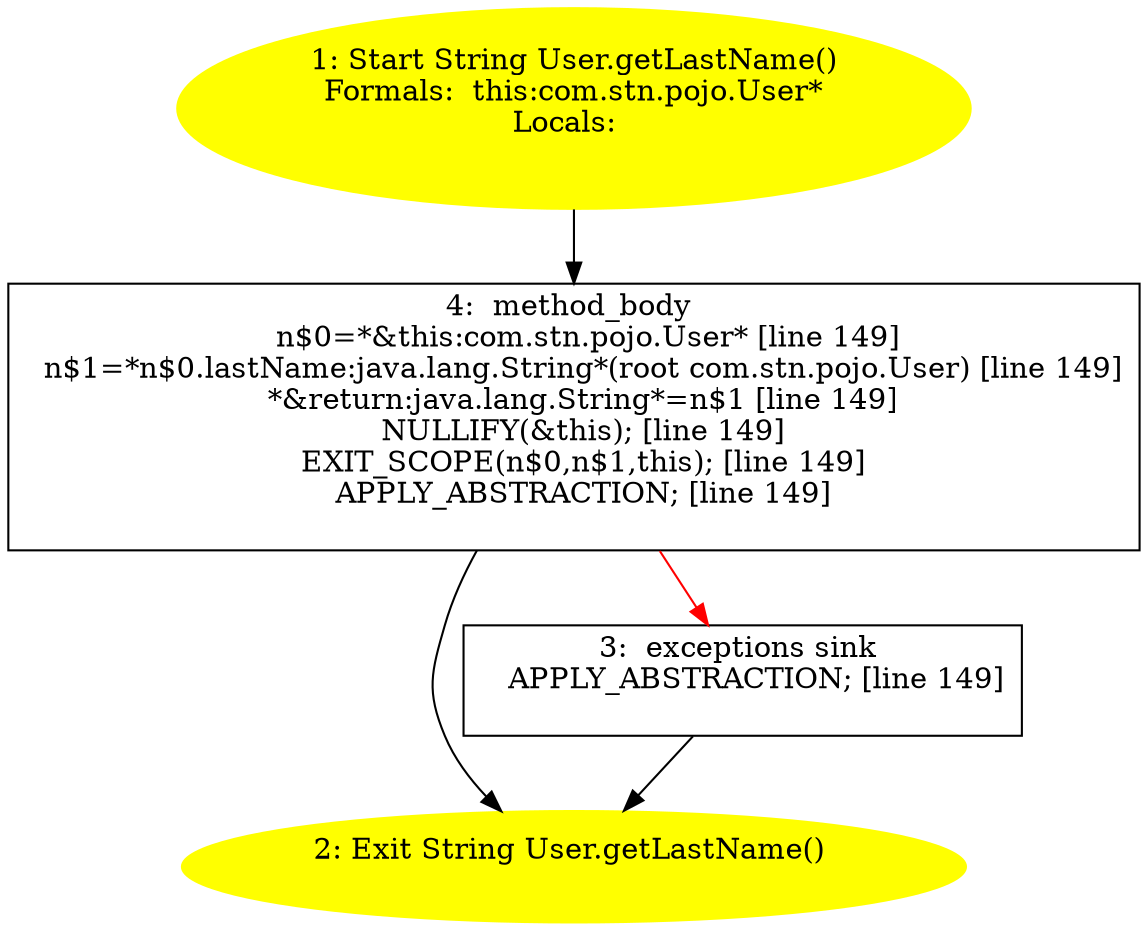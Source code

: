 /* @generated */
digraph cfg {
"com.stn.pojo.User.getLastName():java.lang.String.c25643f89eaea4c3cd0ddf37942d0bce_1" [label="1: Start String User.getLastName()\nFormals:  this:com.stn.pojo.User*\nLocals:  \n  " color=yellow style=filled]
	

	 "com.stn.pojo.User.getLastName():java.lang.String.c25643f89eaea4c3cd0ddf37942d0bce_1" -> "com.stn.pojo.User.getLastName():java.lang.String.c25643f89eaea4c3cd0ddf37942d0bce_4" ;
"com.stn.pojo.User.getLastName():java.lang.String.c25643f89eaea4c3cd0ddf37942d0bce_2" [label="2: Exit String User.getLastName() \n  " color=yellow style=filled]
	

"com.stn.pojo.User.getLastName():java.lang.String.c25643f89eaea4c3cd0ddf37942d0bce_3" [label="3:  exceptions sink \n   APPLY_ABSTRACTION; [line 149]\n " shape="box"]
	

	 "com.stn.pojo.User.getLastName():java.lang.String.c25643f89eaea4c3cd0ddf37942d0bce_3" -> "com.stn.pojo.User.getLastName():java.lang.String.c25643f89eaea4c3cd0ddf37942d0bce_2" ;
"com.stn.pojo.User.getLastName():java.lang.String.c25643f89eaea4c3cd0ddf37942d0bce_4" [label="4:  method_body \n   n$0=*&this:com.stn.pojo.User* [line 149]\n  n$1=*n$0.lastName:java.lang.String*(root com.stn.pojo.User) [line 149]\n  *&return:java.lang.String*=n$1 [line 149]\n  NULLIFY(&this); [line 149]\n  EXIT_SCOPE(n$0,n$1,this); [line 149]\n  APPLY_ABSTRACTION; [line 149]\n " shape="box"]
	

	 "com.stn.pojo.User.getLastName():java.lang.String.c25643f89eaea4c3cd0ddf37942d0bce_4" -> "com.stn.pojo.User.getLastName():java.lang.String.c25643f89eaea4c3cd0ddf37942d0bce_2" ;
	 "com.stn.pojo.User.getLastName():java.lang.String.c25643f89eaea4c3cd0ddf37942d0bce_4" -> "com.stn.pojo.User.getLastName():java.lang.String.c25643f89eaea4c3cd0ddf37942d0bce_3" [color="red" ];
}

